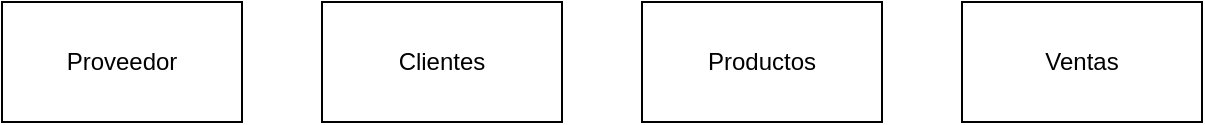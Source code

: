 <mxfile version="20.3.6" type="github">
  <diagram id="uUVrF_PoB3ZEODSfmZv5" name="Ej1">
    <mxGraphModel dx="876" dy="963" grid="1" gridSize="10" guides="1" tooltips="1" connect="1" arrows="1" fold="1" page="1" pageScale="1" pageWidth="827" pageHeight="1169" math="0" shadow="0">
      <root>
        <mxCell id="0" />
        <mxCell id="1" parent="0" />
        <mxCell id="_2Q2QTlOaPSy35gwyfEW-1" value="Proveedor" style="rounded=0;whiteSpace=wrap;html=1;" vertex="1" parent="1">
          <mxGeometry x="40" y="350" width="120" height="60" as="geometry" />
        </mxCell>
        <mxCell id="_2Q2QTlOaPSy35gwyfEW-2" value="Clientes" style="rounded=0;whiteSpace=wrap;html=1;" vertex="1" parent="1">
          <mxGeometry x="200" y="350" width="120" height="60" as="geometry" />
        </mxCell>
        <mxCell id="_2Q2QTlOaPSy35gwyfEW-3" value="&lt;div&gt;Productos&lt;/div&gt;" style="rounded=0;whiteSpace=wrap;html=1;" vertex="1" parent="1">
          <mxGeometry x="360" y="350" width="120" height="60" as="geometry" />
        </mxCell>
        <mxCell id="_2Q2QTlOaPSy35gwyfEW-4" value="Ventas" style="rounded=0;whiteSpace=wrap;html=1;" vertex="1" parent="1">
          <mxGeometry x="520" y="350" width="120" height="60" as="geometry" />
        </mxCell>
      </root>
    </mxGraphModel>
  </diagram>
</mxfile>
